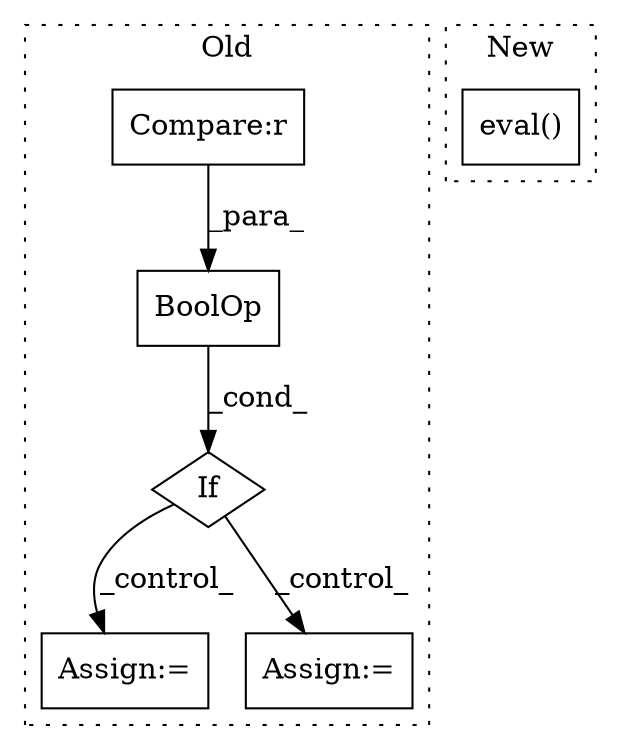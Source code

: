 digraph G {
subgraph cluster0 {
1 [label="BoolOp" a="72" s="3427" l="109" shape="box"];
3 [label="Compare:r" a="40" s="3481" l="55" shape="box"];
4 [label="If" a="96" s="3427" l="0" shape="diamond"];
5 [label="Assign:=" a="68" s="3557" l="3" shape="box"];
6 [label="Assign:=" a="68" s="3721" l="3" shape="box"];
label = "Old";
style="dotted";
}
subgraph cluster1 {
2 [label="eval()" a="75" s="1832" l="19" shape="box"];
label = "New";
style="dotted";
}
1 -> 4 [label="_cond_"];
3 -> 1 [label="_para_"];
4 -> 5 [label="_control_"];
4 -> 6 [label="_control_"];
}